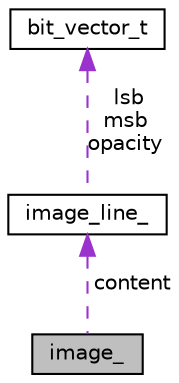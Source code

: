 digraph "image_"
{
  edge [fontname="Helvetica",fontsize="10",labelfontname="Helvetica",labelfontsize="10"];
  node [fontname="Helvetica",fontsize="10",shape=record];
  Node1 [label="image_",height=0.2,width=0.4,color="black", fillcolor="grey75", style="filled", fontcolor="black"];
  Node2 -> Node1 [dir="back",color="darkorchid3",fontsize="10",style="dashed",label=" content" ,fontname="Helvetica"];
  Node2 [label="image_line_",height=0.2,width=0.4,color="black", fillcolor="white", style="filled",URL="$structimage__line__.html",tooltip="Type to represent image lines. "];
  Node3 -> Node2 [dir="back",color="darkorchid3",fontsize="10",style="dashed",label=" lsb\nmsb\nopacity" ,fontname="Helvetica"];
  Node3 [label="bit_vector_t",height=0.2,width=0.4,color="black", fillcolor="white", style="filled",URL="$structbit__vector__t.html",tooltip="Type to represent image lines. "];
}
